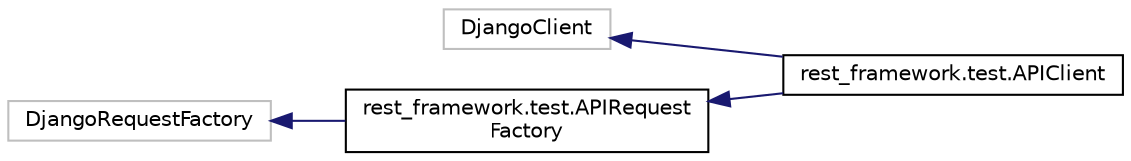 digraph "Graphical Class Hierarchy"
{
 // LATEX_PDF_SIZE
  edge [fontname="Helvetica",fontsize="10",labelfontname="Helvetica",labelfontsize="10"];
  node [fontname="Helvetica",fontsize="10",shape=record];
  rankdir="LR";
  Node1088 [label="DjangoClient",height=0.2,width=0.4,color="grey75", fillcolor="white", style="filled",tooltip=" "];
  Node1088 -> Node0 [dir="back",color="midnightblue",fontsize="10",style="solid",fontname="Helvetica"];
  Node0 [label="rest_framework.test.APIClient",height=0.2,width=0.4,color="black", fillcolor="white", style="filled",URL="$classrest__framework_1_1test_1_1_a_p_i_client.html",tooltip=" "];
  Node1090 [label="DjangoRequestFactory",height=0.2,width=0.4,color="grey75", fillcolor="white", style="filled",tooltip=" "];
  Node1090 -> Node1091 [dir="back",color="midnightblue",fontsize="10",style="solid",fontname="Helvetica"];
  Node1091 [label="rest_framework.test.APIRequest\lFactory",height=0.2,width=0.4,color="black", fillcolor="white", style="filled",URL="$classrest__framework_1_1test_1_1_a_p_i_request_factory.html",tooltip=" "];
  Node1091 -> Node0 [dir="back",color="midnightblue",fontsize="10",style="solid",fontname="Helvetica"];
}
